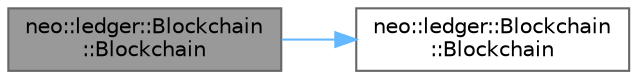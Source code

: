 digraph "neo::ledger::Blockchain::Blockchain"
{
 // LATEX_PDF_SIZE
  bgcolor="transparent";
  edge [fontname=Helvetica,fontsize=10,labelfontname=Helvetica,labelfontsize=10];
  node [fontname=Helvetica,fontsize=10,shape=box,height=0.2,width=0.4];
  rankdir="LR";
  Node1 [id="Node000001",label="neo::ledger::Blockchain\l::Blockchain",height=0.2,width=0.4,color="gray40", fillcolor="grey60", style="filled", fontcolor="black",tooltip=" "];
  Node1 -> Node2 [id="edge1_Node000001_Node000002",color="steelblue1",style="solid",tooltip=" "];
  Node2 [id="Node000002",label="neo::ledger::Blockchain\l::Blockchain",height=0.2,width=0.4,color="grey40", fillcolor="white", style="filled",URL="$classneo_1_1ledger_1_1_blockchain.html#a4cf93d0fa4837dad6ba397ae270490ce",tooltip="Constructs the Blockchain processing engine."];
}
